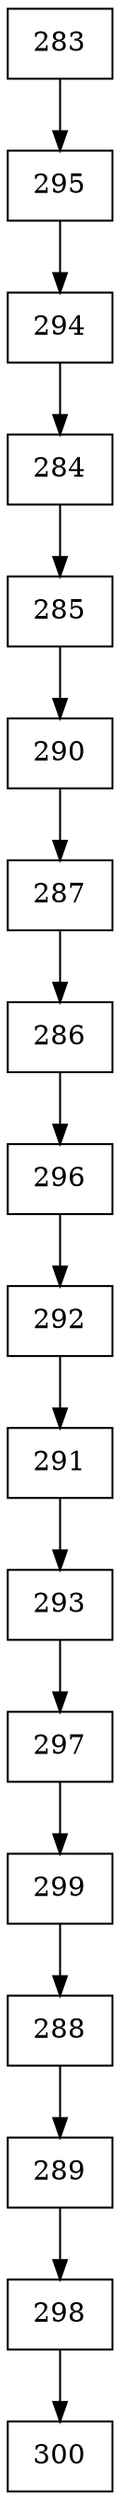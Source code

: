 digraph G {
  node [shape=record];
  node0 [label="{283}"];
  node0 -> node1;
  node1 [label="{295}"];
  node1 -> node2;
  node2 [label="{294}"];
  node2 -> node3;
  node3 [label="{284}"];
  node3 -> node4;
  node4 [label="{285}"];
  node4 -> node5;
  node5 [label="{290}"];
  node5 -> node6;
  node6 [label="{287}"];
  node6 -> node7;
  node7 [label="{286}"];
  node7 -> node8;
  node8 [label="{296}"];
  node8 -> node9;
  node9 [label="{292}"];
  node9 -> node10;
  node10 [label="{291}"];
  node10 -> node11;
  node11 [label="{293}"];
  node11 -> node12;
  node12 [label="{297}"];
  node12 -> node13;
  node13 [label="{299}"];
  node13 -> node14;
  node14 [label="{288}"];
  node14 -> node15;
  node15 [label="{289}"];
  node15 -> node16;
  node16 [label="{298}"];
  node16 -> node17;
  node17 [label="{300}"];
}
